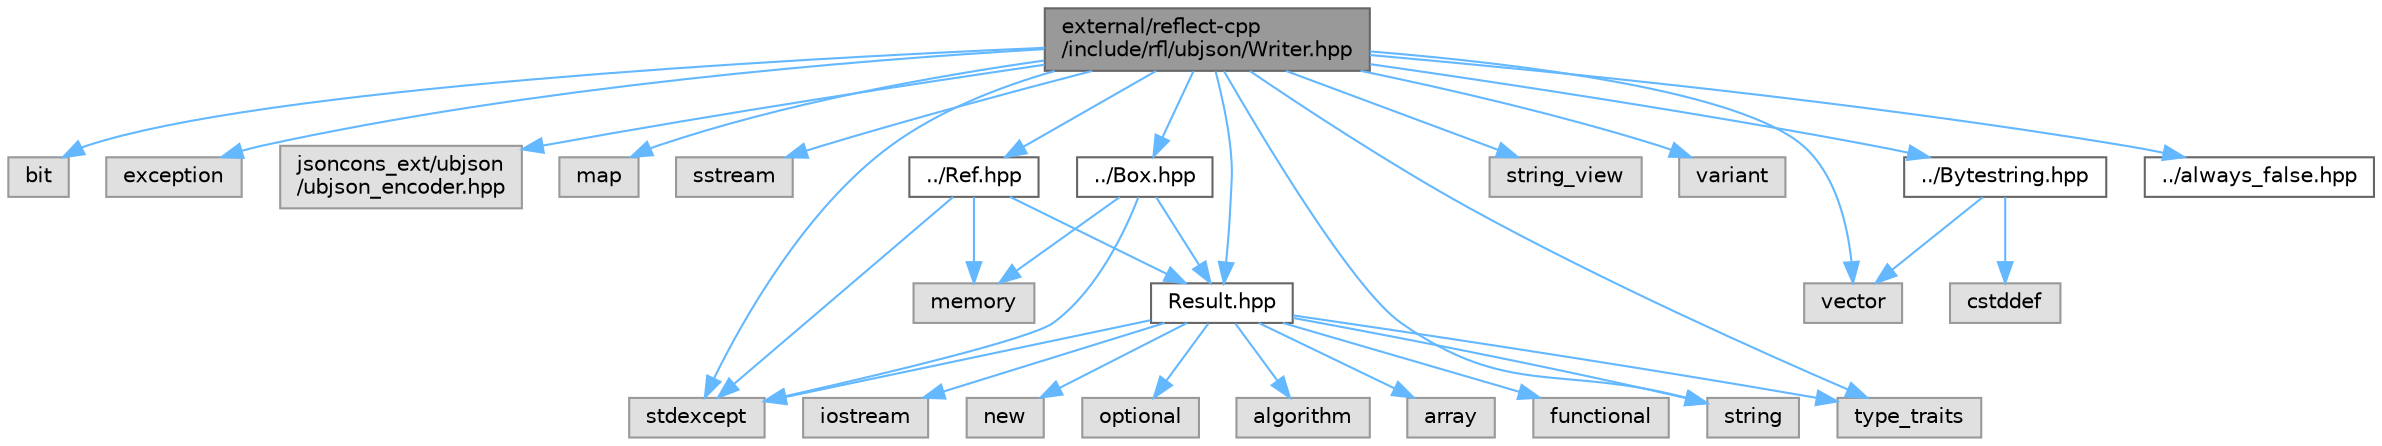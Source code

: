 digraph "external/reflect-cpp/include/rfl/ubjson/Writer.hpp"
{
 // LATEX_PDF_SIZE
  bgcolor="transparent";
  edge [fontname=Helvetica,fontsize=10,labelfontname=Helvetica,labelfontsize=10];
  node [fontname=Helvetica,fontsize=10,shape=box,height=0.2,width=0.4];
  Node1 [id="Node000001",label="external/reflect-cpp\l/include/rfl/ubjson/Writer.hpp",height=0.2,width=0.4,color="gray40", fillcolor="grey60", style="filled", fontcolor="black",tooltip=" "];
  Node1 -> Node2 [id="edge34_Node000001_Node000002",color="steelblue1",style="solid",tooltip=" "];
  Node2 [id="Node000002",label="bit",height=0.2,width=0.4,color="grey60", fillcolor="#E0E0E0", style="filled",tooltip=" "];
  Node1 -> Node3 [id="edge35_Node000001_Node000003",color="steelblue1",style="solid",tooltip=" "];
  Node3 [id="Node000003",label="exception",height=0.2,width=0.4,color="grey60", fillcolor="#E0E0E0", style="filled",tooltip=" "];
  Node1 -> Node4 [id="edge36_Node000001_Node000004",color="steelblue1",style="solid",tooltip=" "];
  Node4 [id="Node000004",label="jsoncons_ext/ubjson\l/ubjson_encoder.hpp",height=0.2,width=0.4,color="grey60", fillcolor="#E0E0E0", style="filled",tooltip=" "];
  Node1 -> Node5 [id="edge37_Node000001_Node000005",color="steelblue1",style="solid",tooltip=" "];
  Node5 [id="Node000005",label="map",height=0.2,width=0.4,color="grey60", fillcolor="#E0E0E0", style="filled",tooltip=" "];
  Node1 -> Node6 [id="edge38_Node000001_Node000006",color="steelblue1",style="solid",tooltip=" "];
  Node6 [id="Node000006",label="sstream",height=0.2,width=0.4,color="grey60", fillcolor="#E0E0E0", style="filled",tooltip=" "];
  Node1 -> Node7 [id="edge39_Node000001_Node000007",color="steelblue1",style="solid",tooltip=" "];
  Node7 [id="Node000007",label="stdexcept",height=0.2,width=0.4,color="grey60", fillcolor="#E0E0E0", style="filled",tooltip=" "];
  Node1 -> Node8 [id="edge40_Node000001_Node000008",color="steelblue1",style="solid",tooltip=" "];
  Node8 [id="Node000008",label="string",height=0.2,width=0.4,color="grey60", fillcolor="#E0E0E0", style="filled",tooltip=" "];
  Node1 -> Node9 [id="edge41_Node000001_Node000009",color="steelblue1",style="solid",tooltip=" "];
  Node9 [id="Node000009",label="string_view",height=0.2,width=0.4,color="grey60", fillcolor="#E0E0E0", style="filled",tooltip=" "];
  Node1 -> Node10 [id="edge42_Node000001_Node000010",color="steelblue1",style="solid",tooltip=" "];
  Node10 [id="Node000010",label="type_traits",height=0.2,width=0.4,color="grey60", fillcolor="#E0E0E0", style="filled",tooltip=" "];
  Node1 -> Node11 [id="edge43_Node000001_Node000011",color="steelblue1",style="solid",tooltip=" "];
  Node11 [id="Node000011",label="variant",height=0.2,width=0.4,color="grey60", fillcolor="#E0E0E0", style="filled",tooltip=" "];
  Node1 -> Node12 [id="edge44_Node000001_Node000012",color="steelblue1",style="solid",tooltip=" "];
  Node12 [id="Node000012",label="vector",height=0.2,width=0.4,color="grey60", fillcolor="#E0E0E0", style="filled",tooltip=" "];
  Node1 -> Node13 [id="edge45_Node000001_Node000013",color="steelblue1",style="solid",tooltip=" "];
  Node13 [id="Node000013",label="../Box.hpp",height=0.2,width=0.4,color="grey40", fillcolor="white", style="filled",URL="$_box_8hpp.html",tooltip=" "];
  Node13 -> Node14 [id="edge46_Node000013_Node000014",color="steelblue1",style="solid",tooltip=" "];
  Node14 [id="Node000014",label="memory",height=0.2,width=0.4,color="grey60", fillcolor="#E0E0E0", style="filled",tooltip=" "];
  Node13 -> Node7 [id="edge47_Node000013_Node000007",color="steelblue1",style="solid",tooltip=" "];
  Node13 -> Node15 [id="edge48_Node000013_Node000015",color="steelblue1",style="solid",tooltip=" "];
  Node15 [id="Node000015",label="Result.hpp",height=0.2,width=0.4,color="grey40", fillcolor="white", style="filled",URL="$_result_8hpp.html",tooltip=" "];
  Node15 -> Node16 [id="edge49_Node000015_Node000016",color="steelblue1",style="solid",tooltip=" "];
  Node16 [id="Node000016",label="algorithm",height=0.2,width=0.4,color="grey60", fillcolor="#E0E0E0", style="filled",tooltip=" "];
  Node15 -> Node17 [id="edge50_Node000015_Node000017",color="steelblue1",style="solid",tooltip=" "];
  Node17 [id="Node000017",label="array",height=0.2,width=0.4,color="grey60", fillcolor="#E0E0E0", style="filled",tooltip=" "];
  Node15 -> Node18 [id="edge51_Node000015_Node000018",color="steelblue1",style="solid",tooltip=" "];
  Node18 [id="Node000018",label="functional",height=0.2,width=0.4,color="grey60", fillcolor="#E0E0E0", style="filled",tooltip=" "];
  Node15 -> Node19 [id="edge52_Node000015_Node000019",color="steelblue1",style="solid",tooltip=" "];
  Node19 [id="Node000019",label="iostream",height=0.2,width=0.4,color="grey60", fillcolor="#E0E0E0", style="filled",tooltip=" "];
  Node15 -> Node20 [id="edge53_Node000015_Node000020",color="steelblue1",style="solid",tooltip=" "];
  Node20 [id="Node000020",label="new",height=0.2,width=0.4,color="grey60", fillcolor="#E0E0E0", style="filled",tooltip=" "];
  Node15 -> Node21 [id="edge54_Node000015_Node000021",color="steelblue1",style="solid",tooltip=" "];
  Node21 [id="Node000021",label="optional",height=0.2,width=0.4,color="grey60", fillcolor="#E0E0E0", style="filled",tooltip=" "];
  Node15 -> Node7 [id="edge55_Node000015_Node000007",color="steelblue1",style="solid",tooltip=" "];
  Node15 -> Node8 [id="edge56_Node000015_Node000008",color="steelblue1",style="solid",tooltip=" "];
  Node15 -> Node10 [id="edge57_Node000015_Node000010",color="steelblue1",style="solid",tooltip=" "];
  Node1 -> Node22 [id="edge58_Node000001_Node000022",color="steelblue1",style="solid",tooltip=" "];
  Node22 [id="Node000022",label="../Bytestring.hpp",height=0.2,width=0.4,color="grey40", fillcolor="white", style="filled",URL="$_bytestring_8hpp.html",tooltip=" "];
  Node22 -> Node23 [id="edge59_Node000022_Node000023",color="steelblue1",style="solid",tooltip=" "];
  Node23 [id="Node000023",label="cstddef",height=0.2,width=0.4,color="grey60", fillcolor="#E0E0E0", style="filled",tooltip=" "];
  Node22 -> Node12 [id="edge60_Node000022_Node000012",color="steelblue1",style="solid",tooltip=" "];
  Node1 -> Node24 [id="edge61_Node000001_Node000024",color="steelblue1",style="solid",tooltip=" "];
  Node24 [id="Node000024",label="../Ref.hpp",height=0.2,width=0.4,color="grey40", fillcolor="white", style="filled",URL="$_ref_8hpp.html",tooltip=" "];
  Node24 -> Node14 [id="edge62_Node000024_Node000014",color="steelblue1",style="solid",tooltip=" "];
  Node24 -> Node7 [id="edge63_Node000024_Node000007",color="steelblue1",style="solid",tooltip=" "];
  Node24 -> Node15 [id="edge64_Node000024_Node000015",color="steelblue1",style="solid",tooltip=" "];
  Node1 -> Node15 [id="edge65_Node000001_Node000015",color="steelblue1",style="solid",tooltip=" "];
  Node1 -> Node25 [id="edge66_Node000001_Node000025",color="steelblue1",style="solid",tooltip=" "];
  Node25 [id="Node000025",label="../always_false.hpp",height=0.2,width=0.4,color="grey40", fillcolor="white", style="filled",URL="$always__false_8hpp.html",tooltip=" "];
}
